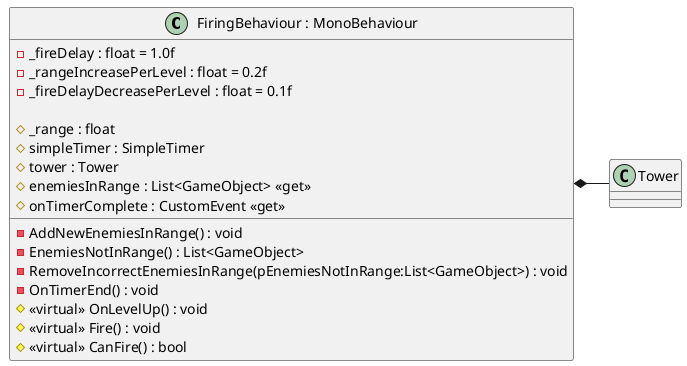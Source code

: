 @startuml
class "FiringBehaviour : MonoBehaviour" as FiringBehaviour {
    - _fireDelay : float = 1.0f
    - _rangeIncreasePerLevel : float = 0.2f
    - _fireDelayDecreasePerLevel : float = 0.1f
    
    # _range : float
    # simpleTimer : SimpleTimer
    # tower : Tower
    # enemiesInRange : List<GameObject> <<get>>
    # onTimerComplete : CustomEvent <<get>>
    - AddNewEnemiesInRange() : void
    - EnemiesNotInRange() : List<GameObject>
    - RemoveIncorrectEnemiesInRange(pEnemiesNotInRange:List<GameObject>) : void
    - OnTimerEnd() : void
        
    # <<virtual>> OnLevelUp() : void
    # <<virtual>> Fire() : void
    # <<virtual>> CanFire() : bool
}

FiringBehaviour *- Tower
@enduml

